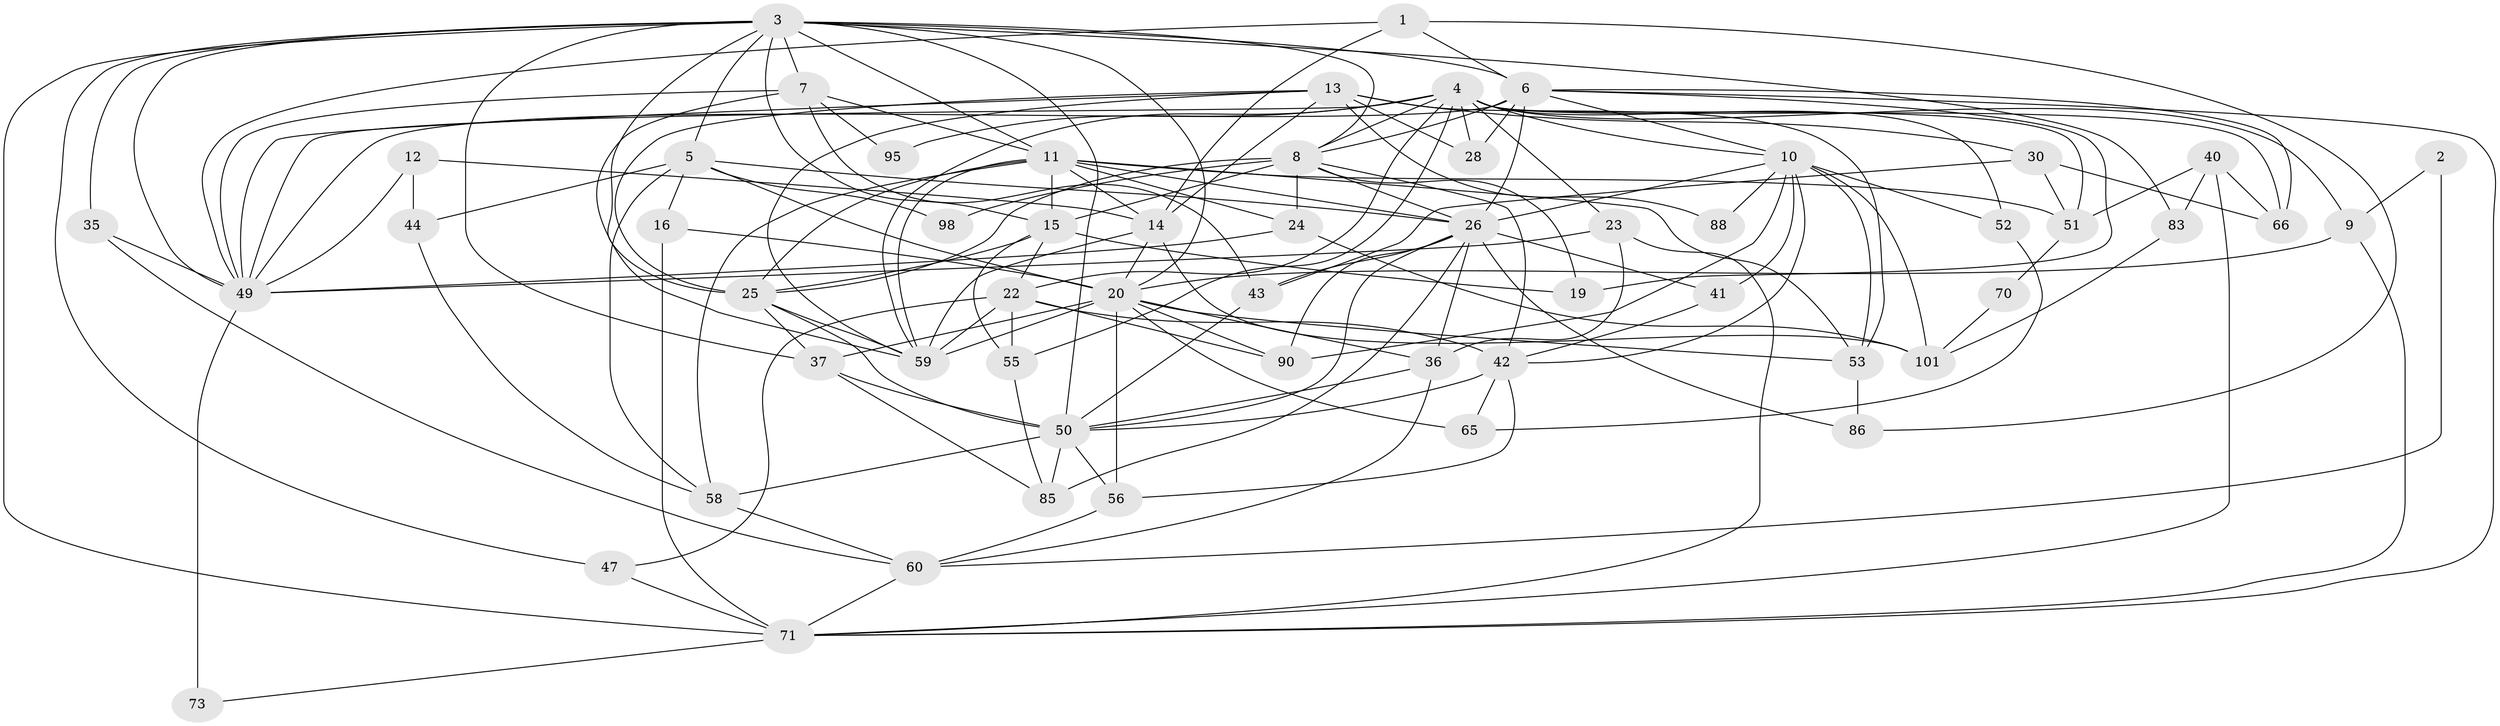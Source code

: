// original degree distribution, {4: 0.26956521739130435, 2: 0.09565217391304348, 3: 0.3217391304347826, 5: 0.1826086956521739, 8: 0.017391304347826087, 7: 0.034782608695652174, 6: 0.0782608695652174}
// Generated by graph-tools (version 1.1) at 2025/15/03/09/25 04:15:10]
// undirected, 57 vertices, 160 edges
graph export_dot {
graph [start="1"]
  node [color=gray90,style=filled];
  1;
  2;
  3 [super="+18"];
  4 [super="+72+93"];
  5 [super="+84"];
  6 [super="+27"];
  7 [super="+38"];
  8 [super="+63+33"];
  9 [super="+81"];
  10 [super="+107+17"];
  11 [super="+46+57"];
  12;
  13 [super="+61"];
  14;
  15 [super="+48"];
  16;
  19;
  20 [super="+21+31"];
  22 [super="+91+106+67"];
  23 [super="+75+111"];
  24;
  25 [super="+64"];
  26 [super="+34"];
  28;
  30;
  35;
  36 [super="+39"];
  37 [super="+99+87"];
  40;
  41;
  42 [super="+110"];
  43;
  44;
  47;
  49 [super="+82+62"];
  50 [super="+100+89+68"];
  51;
  52;
  53;
  55;
  56;
  58;
  59 [super="+103"];
  60;
  65;
  66;
  70;
  71 [super="+102"];
  73;
  83;
  85;
  86;
  88;
  90 [super="+104"];
  95;
  98;
  101;
  1 -- 14;
  1 -- 86;
  1 -- 49;
  1 -- 6;
  2 -- 9;
  2 -- 60;
  3 -- 7;
  3 -- 11;
  3 -- 35;
  3 -- 5;
  3 -- 6;
  3 -- 8;
  3 -- 15;
  3 -- 47;
  3 -- 49;
  3 -- 50 [weight=2];
  3 -- 83;
  3 -- 20 [weight=2];
  3 -- 25 [weight=2];
  3 -- 71;
  3 -- 37;
  4 -- 28;
  4 -- 49;
  4 -- 22;
  4 -- 52;
  4 -- 9;
  4 -- 10;
  4 -- 66;
  4 -- 51;
  4 -- 55;
  4 -- 23;
  4 -- 59;
  4 -- 95;
  4 -- 8;
  5 -- 58;
  5 -- 20;
  5 -- 16;
  5 -- 98;
  5 -- 44;
  5 -- 26;
  6 -- 66;
  6 -- 71;
  6 -- 8;
  6 -- 10;
  6 -- 19;
  6 -- 26;
  6 -- 28;
  6 -- 49;
  7 -- 43;
  7 -- 49;
  7 -- 95;
  7 -- 11;
  7 -- 59;
  8 -- 15;
  8 -- 24;
  8 -- 98;
  8 -- 19;
  8 -- 42;
  8 -- 25;
  8 -- 26;
  9 -- 20;
  9 -- 71;
  10 -- 101;
  10 -- 53;
  10 -- 41;
  10 -- 52;
  10 -- 88;
  10 -- 90;
  10 -- 42;
  10 -- 26;
  11 -- 58;
  11 -- 14;
  11 -- 51 [weight=2];
  11 -- 53;
  11 -- 26;
  11 -- 25;
  11 -- 59;
  11 -- 24;
  11 -- 15;
  12 -- 14;
  12 -- 44;
  12 -- 49;
  13 -- 28;
  13 -- 53 [weight=2];
  13 -- 49;
  13 -- 30;
  13 -- 88;
  13 -- 14;
  13 -- 25;
  13 -- 59;
  14 -- 101;
  14 -- 20 [weight=2];
  14 -- 59;
  15 -- 22;
  15 -- 25;
  15 -- 19;
  15 -- 55;
  16 -- 20;
  16 -- 71;
  20 -- 65;
  20 -- 56 [weight=2];
  20 -- 90;
  20 -- 59;
  20 -- 53;
  20 -- 36;
  20 -- 37;
  22 -- 42;
  22 -- 47;
  22 -- 55;
  22 -- 90;
  22 -- 59;
  23 -- 49;
  23 -- 36;
  23 -- 71;
  24 -- 101;
  24 -- 49;
  25 -- 59;
  25 -- 50;
  25 -- 37;
  26 -- 90;
  26 -- 41;
  26 -- 43;
  26 -- 50;
  26 -- 85 [weight=2];
  26 -- 86;
  26 -- 36;
  30 -- 66;
  30 -- 43;
  30 -- 51;
  35 -- 60;
  35 -- 49;
  36 -- 50;
  36 -- 60;
  37 -- 50 [weight=2];
  37 -- 85;
  40 -- 83;
  40 -- 51;
  40 -- 66;
  40 -- 71;
  41 -- 42;
  42 -- 56;
  42 -- 50;
  42 -- 65;
  43 -- 50;
  44 -- 58;
  47 -- 71 [weight=2];
  49 -- 73 [weight=2];
  50 -- 58;
  50 -- 85;
  50 -- 56;
  51 -- 70;
  52 -- 65;
  53 -- 86;
  55 -- 85;
  56 -- 60;
  58 -- 60;
  60 -- 71;
  70 -- 101;
  71 -- 73;
  83 -- 101;
}
